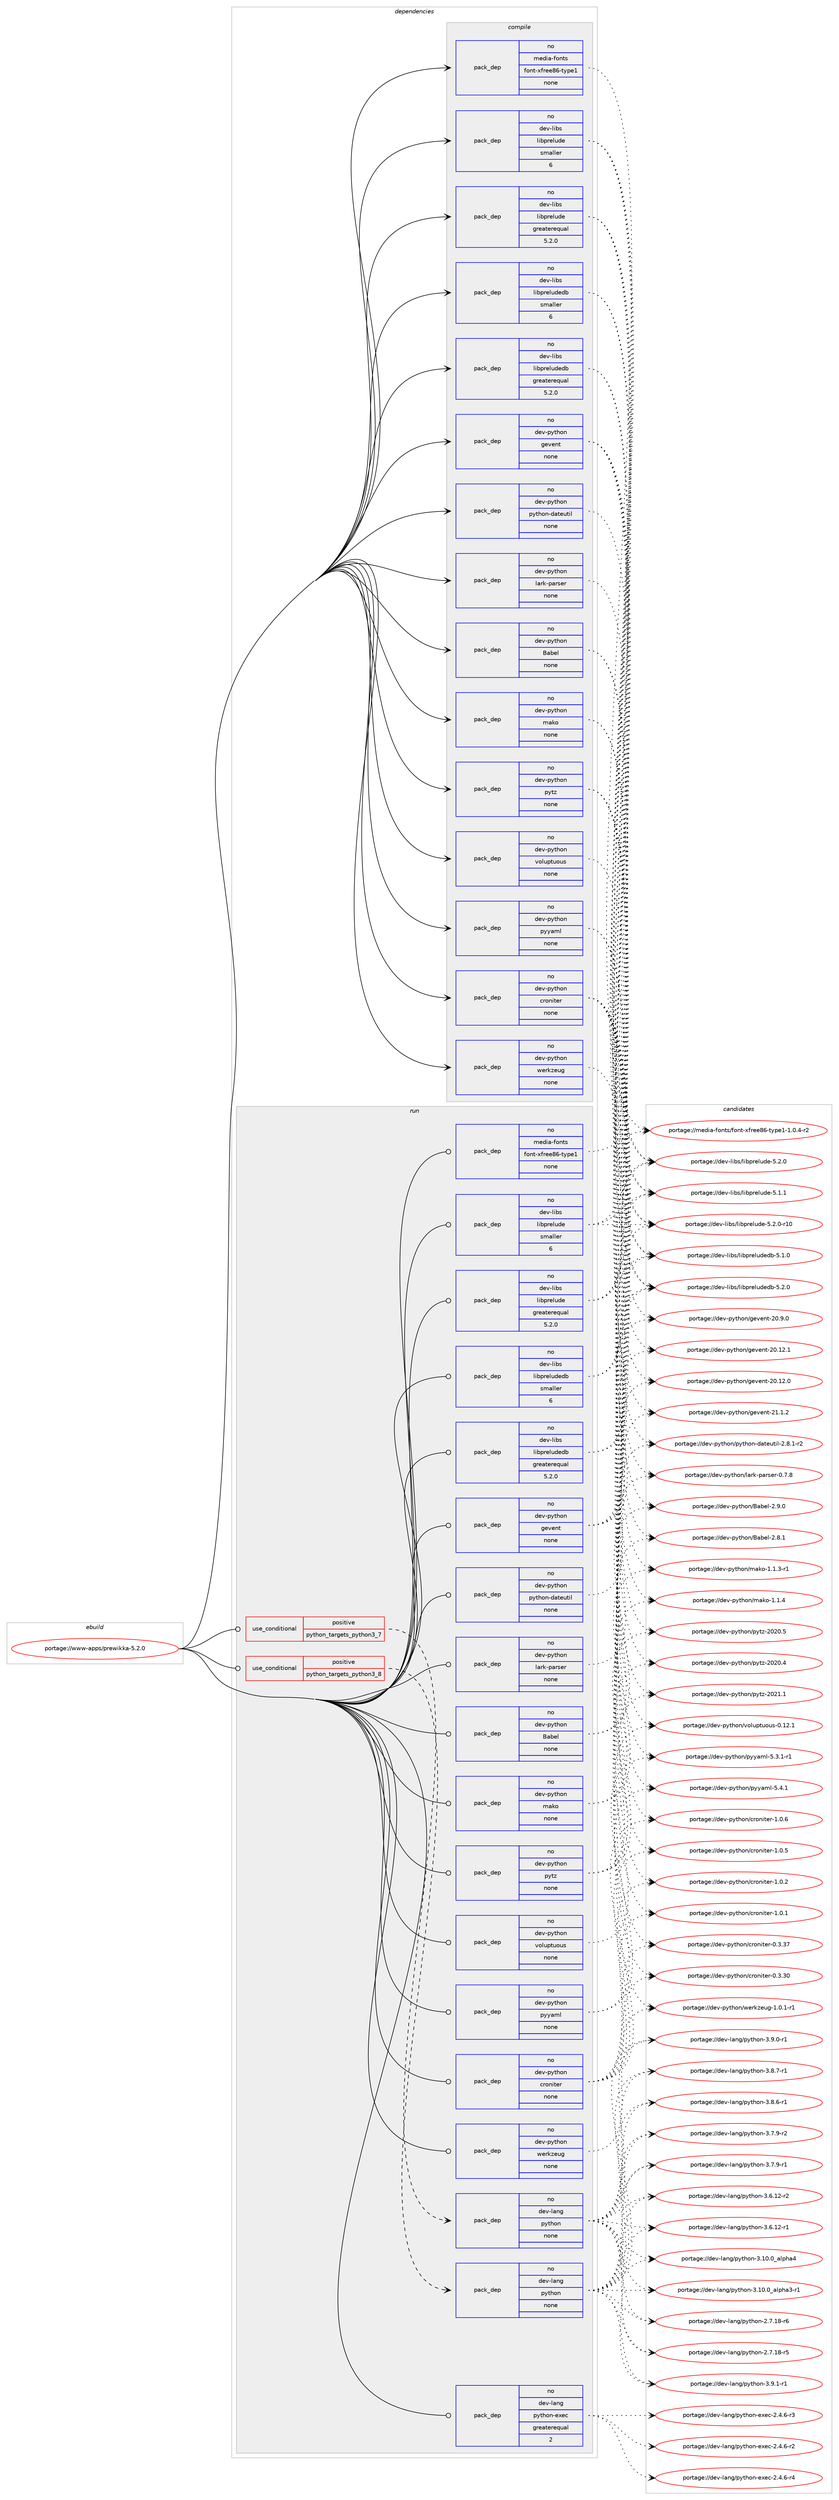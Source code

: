 digraph prolog {

# *************
# Graph options
# *************

newrank=true;
concentrate=true;
compound=true;
graph [rankdir=LR,fontname=Helvetica,fontsize=10,ranksep=1.5];#, ranksep=2.5, nodesep=0.2];
edge  [arrowhead=vee];
node  [fontname=Helvetica,fontsize=10];

# **********
# The ebuild
# **********

subgraph cluster_leftcol {
color=gray;
rank=same;
label=<<i>ebuild</i>>;
id [label="portage://www-apps/prewikka-5.2.0", color=red, width=4, href="../www-apps/prewikka-5.2.0.svg"];
}

# ****************
# The dependencies
# ****************

subgraph cluster_midcol {
color=gray;
label=<<i>dependencies</i>>;
subgraph cluster_compile {
fillcolor="#eeeeee";
style=filled;
label=<<i>compile</i>>;
subgraph pack3309 {
dependency4369 [label=<<TABLE BORDER="0" CELLBORDER="1" CELLSPACING="0" CELLPADDING="4" WIDTH="220"><TR><TD ROWSPAN="6" CELLPADDING="30">pack_dep</TD></TR><TR><TD WIDTH="110">no</TD></TR><TR><TD>dev-libs</TD></TR><TR><TD>libprelude</TD></TR><TR><TD>greaterequal</TD></TR><TR><TD>5.2.0</TD></TR></TABLE>>, shape=none, color=blue];
}
id:e -> dependency4369:w [weight=20,style="solid",arrowhead="vee"];
subgraph pack3310 {
dependency4370 [label=<<TABLE BORDER="0" CELLBORDER="1" CELLSPACING="0" CELLPADDING="4" WIDTH="220"><TR><TD ROWSPAN="6" CELLPADDING="30">pack_dep</TD></TR><TR><TD WIDTH="110">no</TD></TR><TR><TD>dev-libs</TD></TR><TR><TD>libprelude</TD></TR><TR><TD>smaller</TD></TR><TR><TD>6</TD></TR></TABLE>>, shape=none, color=blue];
}
id:e -> dependency4370:w [weight=20,style="solid",arrowhead="vee"];
subgraph pack3311 {
dependency4371 [label=<<TABLE BORDER="0" CELLBORDER="1" CELLSPACING="0" CELLPADDING="4" WIDTH="220"><TR><TD ROWSPAN="6" CELLPADDING="30">pack_dep</TD></TR><TR><TD WIDTH="110">no</TD></TR><TR><TD>dev-libs</TD></TR><TR><TD>libpreludedb</TD></TR><TR><TD>greaterequal</TD></TR><TR><TD>5.2.0</TD></TR></TABLE>>, shape=none, color=blue];
}
id:e -> dependency4371:w [weight=20,style="solid",arrowhead="vee"];
subgraph pack3312 {
dependency4372 [label=<<TABLE BORDER="0" CELLBORDER="1" CELLSPACING="0" CELLPADDING="4" WIDTH="220"><TR><TD ROWSPAN="6" CELLPADDING="30">pack_dep</TD></TR><TR><TD WIDTH="110">no</TD></TR><TR><TD>dev-libs</TD></TR><TR><TD>libpreludedb</TD></TR><TR><TD>smaller</TD></TR><TR><TD>6</TD></TR></TABLE>>, shape=none, color=blue];
}
id:e -> dependency4372:w [weight=20,style="solid",arrowhead="vee"];
subgraph pack3313 {
dependency4373 [label=<<TABLE BORDER="0" CELLBORDER="1" CELLSPACING="0" CELLPADDING="4" WIDTH="220"><TR><TD ROWSPAN="6" CELLPADDING="30">pack_dep</TD></TR><TR><TD WIDTH="110">no</TD></TR><TR><TD>dev-python</TD></TR><TR><TD>Babel</TD></TR><TR><TD>none</TD></TR><TR><TD></TD></TR></TABLE>>, shape=none, color=blue];
}
id:e -> dependency4373:w [weight=20,style="solid",arrowhead="vee"];
subgraph pack3314 {
dependency4374 [label=<<TABLE BORDER="0" CELLBORDER="1" CELLSPACING="0" CELLPADDING="4" WIDTH="220"><TR><TD ROWSPAN="6" CELLPADDING="30">pack_dep</TD></TR><TR><TD WIDTH="110">no</TD></TR><TR><TD>dev-python</TD></TR><TR><TD>croniter</TD></TR><TR><TD>none</TD></TR><TR><TD></TD></TR></TABLE>>, shape=none, color=blue];
}
id:e -> dependency4374:w [weight=20,style="solid",arrowhead="vee"];
subgraph pack3315 {
dependency4375 [label=<<TABLE BORDER="0" CELLBORDER="1" CELLSPACING="0" CELLPADDING="4" WIDTH="220"><TR><TD ROWSPAN="6" CELLPADDING="30">pack_dep</TD></TR><TR><TD WIDTH="110">no</TD></TR><TR><TD>dev-python</TD></TR><TR><TD>gevent</TD></TR><TR><TD>none</TD></TR><TR><TD></TD></TR></TABLE>>, shape=none, color=blue];
}
id:e -> dependency4375:w [weight=20,style="solid",arrowhead="vee"];
subgraph pack3316 {
dependency4376 [label=<<TABLE BORDER="0" CELLBORDER="1" CELLSPACING="0" CELLPADDING="4" WIDTH="220"><TR><TD ROWSPAN="6" CELLPADDING="30">pack_dep</TD></TR><TR><TD WIDTH="110">no</TD></TR><TR><TD>dev-python</TD></TR><TR><TD>lark-parser</TD></TR><TR><TD>none</TD></TR><TR><TD></TD></TR></TABLE>>, shape=none, color=blue];
}
id:e -> dependency4376:w [weight=20,style="solid",arrowhead="vee"];
subgraph pack3317 {
dependency4377 [label=<<TABLE BORDER="0" CELLBORDER="1" CELLSPACING="0" CELLPADDING="4" WIDTH="220"><TR><TD ROWSPAN="6" CELLPADDING="30">pack_dep</TD></TR><TR><TD WIDTH="110">no</TD></TR><TR><TD>dev-python</TD></TR><TR><TD>mako</TD></TR><TR><TD>none</TD></TR><TR><TD></TD></TR></TABLE>>, shape=none, color=blue];
}
id:e -> dependency4377:w [weight=20,style="solid",arrowhead="vee"];
subgraph pack3318 {
dependency4378 [label=<<TABLE BORDER="0" CELLBORDER="1" CELLSPACING="0" CELLPADDING="4" WIDTH="220"><TR><TD ROWSPAN="6" CELLPADDING="30">pack_dep</TD></TR><TR><TD WIDTH="110">no</TD></TR><TR><TD>dev-python</TD></TR><TR><TD>python-dateutil</TD></TR><TR><TD>none</TD></TR><TR><TD></TD></TR></TABLE>>, shape=none, color=blue];
}
id:e -> dependency4378:w [weight=20,style="solid",arrowhead="vee"];
subgraph pack3319 {
dependency4379 [label=<<TABLE BORDER="0" CELLBORDER="1" CELLSPACING="0" CELLPADDING="4" WIDTH="220"><TR><TD ROWSPAN="6" CELLPADDING="30">pack_dep</TD></TR><TR><TD WIDTH="110">no</TD></TR><TR><TD>dev-python</TD></TR><TR><TD>pytz</TD></TR><TR><TD>none</TD></TR><TR><TD></TD></TR></TABLE>>, shape=none, color=blue];
}
id:e -> dependency4379:w [weight=20,style="solid",arrowhead="vee"];
subgraph pack3320 {
dependency4380 [label=<<TABLE BORDER="0" CELLBORDER="1" CELLSPACING="0" CELLPADDING="4" WIDTH="220"><TR><TD ROWSPAN="6" CELLPADDING="30">pack_dep</TD></TR><TR><TD WIDTH="110">no</TD></TR><TR><TD>dev-python</TD></TR><TR><TD>pyyaml</TD></TR><TR><TD>none</TD></TR><TR><TD></TD></TR></TABLE>>, shape=none, color=blue];
}
id:e -> dependency4380:w [weight=20,style="solid",arrowhead="vee"];
subgraph pack3321 {
dependency4381 [label=<<TABLE BORDER="0" CELLBORDER="1" CELLSPACING="0" CELLPADDING="4" WIDTH="220"><TR><TD ROWSPAN="6" CELLPADDING="30">pack_dep</TD></TR><TR><TD WIDTH="110">no</TD></TR><TR><TD>dev-python</TD></TR><TR><TD>voluptuous</TD></TR><TR><TD>none</TD></TR><TR><TD></TD></TR></TABLE>>, shape=none, color=blue];
}
id:e -> dependency4381:w [weight=20,style="solid",arrowhead="vee"];
subgraph pack3322 {
dependency4382 [label=<<TABLE BORDER="0" CELLBORDER="1" CELLSPACING="0" CELLPADDING="4" WIDTH="220"><TR><TD ROWSPAN="6" CELLPADDING="30">pack_dep</TD></TR><TR><TD WIDTH="110">no</TD></TR><TR><TD>dev-python</TD></TR><TR><TD>werkzeug</TD></TR><TR><TD>none</TD></TR><TR><TD></TD></TR></TABLE>>, shape=none, color=blue];
}
id:e -> dependency4382:w [weight=20,style="solid",arrowhead="vee"];
subgraph pack3323 {
dependency4383 [label=<<TABLE BORDER="0" CELLBORDER="1" CELLSPACING="0" CELLPADDING="4" WIDTH="220"><TR><TD ROWSPAN="6" CELLPADDING="30">pack_dep</TD></TR><TR><TD WIDTH="110">no</TD></TR><TR><TD>media-fonts</TD></TR><TR><TD>font-xfree86-type1</TD></TR><TR><TD>none</TD></TR><TR><TD></TD></TR></TABLE>>, shape=none, color=blue];
}
id:e -> dependency4383:w [weight=20,style="solid",arrowhead="vee"];
}
subgraph cluster_compileandrun {
fillcolor="#eeeeee";
style=filled;
label=<<i>compile and run</i>>;
}
subgraph cluster_run {
fillcolor="#eeeeee";
style=filled;
label=<<i>run</i>>;
subgraph cond1012 {
dependency4384 [label=<<TABLE BORDER="0" CELLBORDER="1" CELLSPACING="0" CELLPADDING="4"><TR><TD ROWSPAN="3" CELLPADDING="10">use_conditional</TD></TR><TR><TD>positive</TD></TR><TR><TD>python_targets_python3_7</TD></TR></TABLE>>, shape=none, color=red];
subgraph pack3324 {
dependency4385 [label=<<TABLE BORDER="0" CELLBORDER="1" CELLSPACING="0" CELLPADDING="4" WIDTH="220"><TR><TD ROWSPAN="6" CELLPADDING="30">pack_dep</TD></TR><TR><TD WIDTH="110">no</TD></TR><TR><TD>dev-lang</TD></TR><TR><TD>python</TD></TR><TR><TD>none</TD></TR><TR><TD></TD></TR></TABLE>>, shape=none, color=blue];
}
dependency4384:e -> dependency4385:w [weight=20,style="dashed",arrowhead="vee"];
}
id:e -> dependency4384:w [weight=20,style="solid",arrowhead="odot"];
subgraph cond1013 {
dependency4386 [label=<<TABLE BORDER="0" CELLBORDER="1" CELLSPACING="0" CELLPADDING="4"><TR><TD ROWSPAN="3" CELLPADDING="10">use_conditional</TD></TR><TR><TD>positive</TD></TR><TR><TD>python_targets_python3_8</TD></TR></TABLE>>, shape=none, color=red];
subgraph pack3325 {
dependency4387 [label=<<TABLE BORDER="0" CELLBORDER="1" CELLSPACING="0" CELLPADDING="4" WIDTH="220"><TR><TD ROWSPAN="6" CELLPADDING="30">pack_dep</TD></TR><TR><TD WIDTH="110">no</TD></TR><TR><TD>dev-lang</TD></TR><TR><TD>python</TD></TR><TR><TD>none</TD></TR><TR><TD></TD></TR></TABLE>>, shape=none, color=blue];
}
dependency4386:e -> dependency4387:w [weight=20,style="dashed",arrowhead="vee"];
}
id:e -> dependency4386:w [weight=20,style="solid",arrowhead="odot"];
subgraph pack3326 {
dependency4388 [label=<<TABLE BORDER="0" CELLBORDER="1" CELLSPACING="0" CELLPADDING="4" WIDTH="220"><TR><TD ROWSPAN="6" CELLPADDING="30">pack_dep</TD></TR><TR><TD WIDTH="110">no</TD></TR><TR><TD>dev-lang</TD></TR><TR><TD>python-exec</TD></TR><TR><TD>greaterequal</TD></TR><TR><TD>2</TD></TR></TABLE>>, shape=none, color=blue];
}
id:e -> dependency4388:w [weight=20,style="solid",arrowhead="odot"];
subgraph pack3327 {
dependency4389 [label=<<TABLE BORDER="0" CELLBORDER="1" CELLSPACING="0" CELLPADDING="4" WIDTH="220"><TR><TD ROWSPAN="6" CELLPADDING="30">pack_dep</TD></TR><TR><TD WIDTH="110">no</TD></TR><TR><TD>dev-libs</TD></TR><TR><TD>libprelude</TD></TR><TR><TD>greaterequal</TD></TR><TR><TD>5.2.0</TD></TR></TABLE>>, shape=none, color=blue];
}
id:e -> dependency4389:w [weight=20,style="solid",arrowhead="odot"];
subgraph pack3328 {
dependency4390 [label=<<TABLE BORDER="0" CELLBORDER="1" CELLSPACING="0" CELLPADDING="4" WIDTH="220"><TR><TD ROWSPAN="6" CELLPADDING="30">pack_dep</TD></TR><TR><TD WIDTH="110">no</TD></TR><TR><TD>dev-libs</TD></TR><TR><TD>libprelude</TD></TR><TR><TD>smaller</TD></TR><TR><TD>6</TD></TR></TABLE>>, shape=none, color=blue];
}
id:e -> dependency4390:w [weight=20,style="solid",arrowhead="odot"];
subgraph pack3329 {
dependency4391 [label=<<TABLE BORDER="0" CELLBORDER="1" CELLSPACING="0" CELLPADDING="4" WIDTH="220"><TR><TD ROWSPAN="6" CELLPADDING="30">pack_dep</TD></TR><TR><TD WIDTH="110">no</TD></TR><TR><TD>dev-libs</TD></TR><TR><TD>libpreludedb</TD></TR><TR><TD>greaterequal</TD></TR><TR><TD>5.2.0</TD></TR></TABLE>>, shape=none, color=blue];
}
id:e -> dependency4391:w [weight=20,style="solid",arrowhead="odot"];
subgraph pack3330 {
dependency4392 [label=<<TABLE BORDER="0" CELLBORDER="1" CELLSPACING="0" CELLPADDING="4" WIDTH="220"><TR><TD ROWSPAN="6" CELLPADDING="30">pack_dep</TD></TR><TR><TD WIDTH="110">no</TD></TR><TR><TD>dev-libs</TD></TR><TR><TD>libpreludedb</TD></TR><TR><TD>smaller</TD></TR><TR><TD>6</TD></TR></TABLE>>, shape=none, color=blue];
}
id:e -> dependency4392:w [weight=20,style="solid",arrowhead="odot"];
subgraph pack3331 {
dependency4393 [label=<<TABLE BORDER="0" CELLBORDER="1" CELLSPACING="0" CELLPADDING="4" WIDTH="220"><TR><TD ROWSPAN="6" CELLPADDING="30">pack_dep</TD></TR><TR><TD WIDTH="110">no</TD></TR><TR><TD>dev-python</TD></TR><TR><TD>Babel</TD></TR><TR><TD>none</TD></TR><TR><TD></TD></TR></TABLE>>, shape=none, color=blue];
}
id:e -> dependency4393:w [weight=20,style="solid",arrowhead="odot"];
subgraph pack3332 {
dependency4394 [label=<<TABLE BORDER="0" CELLBORDER="1" CELLSPACING="0" CELLPADDING="4" WIDTH="220"><TR><TD ROWSPAN="6" CELLPADDING="30">pack_dep</TD></TR><TR><TD WIDTH="110">no</TD></TR><TR><TD>dev-python</TD></TR><TR><TD>croniter</TD></TR><TR><TD>none</TD></TR><TR><TD></TD></TR></TABLE>>, shape=none, color=blue];
}
id:e -> dependency4394:w [weight=20,style="solid",arrowhead="odot"];
subgraph pack3333 {
dependency4395 [label=<<TABLE BORDER="0" CELLBORDER="1" CELLSPACING="0" CELLPADDING="4" WIDTH="220"><TR><TD ROWSPAN="6" CELLPADDING="30">pack_dep</TD></TR><TR><TD WIDTH="110">no</TD></TR><TR><TD>dev-python</TD></TR><TR><TD>gevent</TD></TR><TR><TD>none</TD></TR><TR><TD></TD></TR></TABLE>>, shape=none, color=blue];
}
id:e -> dependency4395:w [weight=20,style="solid",arrowhead="odot"];
subgraph pack3334 {
dependency4396 [label=<<TABLE BORDER="0" CELLBORDER="1" CELLSPACING="0" CELLPADDING="4" WIDTH="220"><TR><TD ROWSPAN="6" CELLPADDING="30">pack_dep</TD></TR><TR><TD WIDTH="110">no</TD></TR><TR><TD>dev-python</TD></TR><TR><TD>lark-parser</TD></TR><TR><TD>none</TD></TR><TR><TD></TD></TR></TABLE>>, shape=none, color=blue];
}
id:e -> dependency4396:w [weight=20,style="solid",arrowhead="odot"];
subgraph pack3335 {
dependency4397 [label=<<TABLE BORDER="0" CELLBORDER="1" CELLSPACING="0" CELLPADDING="4" WIDTH="220"><TR><TD ROWSPAN="6" CELLPADDING="30">pack_dep</TD></TR><TR><TD WIDTH="110">no</TD></TR><TR><TD>dev-python</TD></TR><TR><TD>mako</TD></TR><TR><TD>none</TD></TR><TR><TD></TD></TR></TABLE>>, shape=none, color=blue];
}
id:e -> dependency4397:w [weight=20,style="solid",arrowhead="odot"];
subgraph pack3336 {
dependency4398 [label=<<TABLE BORDER="0" CELLBORDER="1" CELLSPACING="0" CELLPADDING="4" WIDTH="220"><TR><TD ROWSPAN="6" CELLPADDING="30">pack_dep</TD></TR><TR><TD WIDTH="110">no</TD></TR><TR><TD>dev-python</TD></TR><TR><TD>python-dateutil</TD></TR><TR><TD>none</TD></TR><TR><TD></TD></TR></TABLE>>, shape=none, color=blue];
}
id:e -> dependency4398:w [weight=20,style="solid",arrowhead="odot"];
subgraph pack3337 {
dependency4399 [label=<<TABLE BORDER="0" CELLBORDER="1" CELLSPACING="0" CELLPADDING="4" WIDTH="220"><TR><TD ROWSPAN="6" CELLPADDING="30">pack_dep</TD></TR><TR><TD WIDTH="110">no</TD></TR><TR><TD>dev-python</TD></TR><TR><TD>pytz</TD></TR><TR><TD>none</TD></TR><TR><TD></TD></TR></TABLE>>, shape=none, color=blue];
}
id:e -> dependency4399:w [weight=20,style="solid",arrowhead="odot"];
subgraph pack3338 {
dependency4400 [label=<<TABLE BORDER="0" CELLBORDER="1" CELLSPACING="0" CELLPADDING="4" WIDTH="220"><TR><TD ROWSPAN="6" CELLPADDING="30">pack_dep</TD></TR><TR><TD WIDTH="110">no</TD></TR><TR><TD>dev-python</TD></TR><TR><TD>pyyaml</TD></TR><TR><TD>none</TD></TR><TR><TD></TD></TR></TABLE>>, shape=none, color=blue];
}
id:e -> dependency4400:w [weight=20,style="solid",arrowhead="odot"];
subgraph pack3339 {
dependency4401 [label=<<TABLE BORDER="0" CELLBORDER="1" CELLSPACING="0" CELLPADDING="4" WIDTH="220"><TR><TD ROWSPAN="6" CELLPADDING="30">pack_dep</TD></TR><TR><TD WIDTH="110">no</TD></TR><TR><TD>dev-python</TD></TR><TR><TD>voluptuous</TD></TR><TR><TD>none</TD></TR><TR><TD></TD></TR></TABLE>>, shape=none, color=blue];
}
id:e -> dependency4401:w [weight=20,style="solid",arrowhead="odot"];
subgraph pack3340 {
dependency4402 [label=<<TABLE BORDER="0" CELLBORDER="1" CELLSPACING="0" CELLPADDING="4" WIDTH="220"><TR><TD ROWSPAN="6" CELLPADDING="30">pack_dep</TD></TR><TR><TD WIDTH="110">no</TD></TR><TR><TD>dev-python</TD></TR><TR><TD>werkzeug</TD></TR><TR><TD>none</TD></TR><TR><TD></TD></TR></TABLE>>, shape=none, color=blue];
}
id:e -> dependency4402:w [weight=20,style="solid",arrowhead="odot"];
subgraph pack3341 {
dependency4403 [label=<<TABLE BORDER="0" CELLBORDER="1" CELLSPACING="0" CELLPADDING="4" WIDTH="220"><TR><TD ROWSPAN="6" CELLPADDING="30">pack_dep</TD></TR><TR><TD WIDTH="110">no</TD></TR><TR><TD>media-fonts</TD></TR><TR><TD>font-xfree86-type1</TD></TR><TR><TD>none</TD></TR><TR><TD></TD></TR></TABLE>>, shape=none, color=blue];
}
id:e -> dependency4403:w [weight=20,style="solid",arrowhead="odot"];
}
}

# **************
# The candidates
# **************

subgraph cluster_choices {
rank=same;
color=gray;
label=<<i>candidates</i>>;

subgraph choice3309 {
color=black;
nodesep=1;
choice10010111845108105981154710810598112114101108117100101455346504648451144948 [label="portage://dev-libs/libprelude-5.2.0-r10", color=red, width=4,href="../dev-libs/libprelude-5.2.0-r10.svg"];
choice10010111845108105981154710810598112114101108117100101455346504648 [label="portage://dev-libs/libprelude-5.2.0", color=red, width=4,href="../dev-libs/libprelude-5.2.0.svg"];
choice10010111845108105981154710810598112114101108117100101455346494649 [label="portage://dev-libs/libprelude-5.1.1", color=red, width=4,href="../dev-libs/libprelude-5.1.1.svg"];
dependency4369:e -> choice10010111845108105981154710810598112114101108117100101455346504648451144948:w [style=dotted,weight="100"];
dependency4369:e -> choice10010111845108105981154710810598112114101108117100101455346504648:w [style=dotted,weight="100"];
dependency4369:e -> choice10010111845108105981154710810598112114101108117100101455346494649:w [style=dotted,weight="100"];
}
subgraph choice3310 {
color=black;
nodesep=1;
choice10010111845108105981154710810598112114101108117100101455346504648451144948 [label="portage://dev-libs/libprelude-5.2.0-r10", color=red, width=4,href="../dev-libs/libprelude-5.2.0-r10.svg"];
choice10010111845108105981154710810598112114101108117100101455346504648 [label="portage://dev-libs/libprelude-5.2.0", color=red, width=4,href="../dev-libs/libprelude-5.2.0.svg"];
choice10010111845108105981154710810598112114101108117100101455346494649 [label="portage://dev-libs/libprelude-5.1.1", color=red, width=4,href="../dev-libs/libprelude-5.1.1.svg"];
dependency4370:e -> choice10010111845108105981154710810598112114101108117100101455346504648451144948:w [style=dotted,weight="100"];
dependency4370:e -> choice10010111845108105981154710810598112114101108117100101455346504648:w [style=dotted,weight="100"];
dependency4370:e -> choice10010111845108105981154710810598112114101108117100101455346494649:w [style=dotted,weight="100"];
}
subgraph choice3311 {
color=black;
nodesep=1;
choice1001011184510810598115471081059811211410110811710010110098455346504648 [label="portage://dev-libs/libpreludedb-5.2.0", color=red, width=4,href="../dev-libs/libpreludedb-5.2.0.svg"];
choice1001011184510810598115471081059811211410110811710010110098455346494648 [label="portage://dev-libs/libpreludedb-5.1.0", color=red, width=4,href="../dev-libs/libpreludedb-5.1.0.svg"];
dependency4371:e -> choice1001011184510810598115471081059811211410110811710010110098455346504648:w [style=dotted,weight="100"];
dependency4371:e -> choice1001011184510810598115471081059811211410110811710010110098455346494648:w [style=dotted,weight="100"];
}
subgraph choice3312 {
color=black;
nodesep=1;
choice1001011184510810598115471081059811211410110811710010110098455346504648 [label="portage://dev-libs/libpreludedb-5.2.0", color=red, width=4,href="../dev-libs/libpreludedb-5.2.0.svg"];
choice1001011184510810598115471081059811211410110811710010110098455346494648 [label="portage://dev-libs/libpreludedb-5.1.0", color=red, width=4,href="../dev-libs/libpreludedb-5.1.0.svg"];
dependency4372:e -> choice1001011184510810598115471081059811211410110811710010110098455346504648:w [style=dotted,weight="100"];
dependency4372:e -> choice1001011184510810598115471081059811211410110811710010110098455346494648:w [style=dotted,weight="100"];
}
subgraph choice3313 {
color=black;
nodesep=1;
choice1001011184511212111610411111047669798101108455046574648 [label="portage://dev-python/Babel-2.9.0", color=red, width=4,href="../dev-python/Babel-2.9.0.svg"];
choice1001011184511212111610411111047669798101108455046564649 [label="portage://dev-python/Babel-2.8.1", color=red, width=4,href="../dev-python/Babel-2.8.1.svg"];
dependency4373:e -> choice1001011184511212111610411111047669798101108455046574648:w [style=dotted,weight="100"];
dependency4373:e -> choice1001011184511212111610411111047669798101108455046564649:w [style=dotted,weight="100"];
}
subgraph choice3314 {
color=black;
nodesep=1;
choice100101118451121211161041111104799114111110105116101114454946484654 [label="portage://dev-python/croniter-1.0.6", color=red, width=4,href="../dev-python/croniter-1.0.6.svg"];
choice100101118451121211161041111104799114111110105116101114454946484653 [label="portage://dev-python/croniter-1.0.5", color=red, width=4,href="../dev-python/croniter-1.0.5.svg"];
choice100101118451121211161041111104799114111110105116101114454946484650 [label="portage://dev-python/croniter-1.0.2", color=red, width=4,href="../dev-python/croniter-1.0.2.svg"];
choice100101118451121211161041111104799114111110105116101114454946484649 [label="portage://dev-python/croniter-1.0.1", color=red, width=4,href="../dev-python/croniter-1.0.1.svg"];
choice10010111845112121116104111110479911411111010511610111445484651465155 [label="portage://dev-python/croniter-0.3.37", color=red, width=4,href="../dev-python/croniter-0.3.37.svg"];
choice10010111845112121116104111110479911411111010511610111445484651465148 [label="portage://dev-python/croniter-0.3.30", color=red, width=4,href="../dev-python/croniter-0.3.30.svg"];
dependency4374:e -> choice100101118451121211161041111104799114111110105116101114454946484654:w [style=dotted,weight="100"];
dependency4374:e -> choice100101118451121211161041111104799114111110105116101114454946484653:w [style=dotted,weight="100"];
dependency4374:e -> choice100101118451121211161041111104799114111110105116101114454946484650:w [style=dotted,weight="100"];
dependency4374:e -> choice100101118451121211161041111104799114111110105116101114454946484649:w [style=dotted,weight="100"];
dependency4374:e -> choice10010111845112121116104111110479911411111010511610111445484651465155:w [style=dotted,weight="100"];
dependency4374:e -> choice10010111845112121116104111110479911411111010511610111445484651465148:w [style=dotted,weight="100"];
}
subgraph choice3315 {
color=black;
nodesep=1;
choice100101118451121211161041111104710310111810111011645504946494650 [label="portage://dev-python/gevent-21.1.2", color=red, width=4,href="../dev-python/gevent-21.1.2.svg"];
choice100101118451121211161041111104710310111810111011645504846574648 [label="portage://dev-python/gevent-20.9.0", color=red, width=4,href="../dev-python/gevent-20.9.0.svg"];
choice10010111845112121116104111110471031011181011101164550484649504649 [label="portage://dev-python/gevent-20.12.1", color=red, width=4,href="../dev-python/gevent-20.12.1.svg"];
choice10010111845112121116104111110471031011181011101164550484649504648 [label="portage://dev-python/gevent-20.12.0", color=red, width=4,href="../dev-python/gevent-20.12.0.svg"];
dependency4375:e -> choice100101118451121211161041111104710310111810111011645504946494650:w [style=dotted,weight="100"];
dependency4375:e -> choice100101118451121211161041111104710310111810111011645504846574648:w [style=dotted,weight="100"];
dependency4375:e -> choice10010111845112121116104111110471031011181011101164550484649504649:w [style=dotted,weight="100"];
dependency4375:e -> choice10010111845112121116104111110471031011181011101164550484649504648:w [style=dotted,weight="100"];
}
subgraph choice3316 {
color=black;
nodesep=1;
choice1001011184511212111610411111047108971141074511297114115101114454846554656 [label="portage://dev-python/lark-parser-0.7.8", color=red, width=4,href="../dev-python/lark-parser-0.7.8.svg"];
dependency4376:e -> choice1001011184511212111610411111047108971141074511297114115101114454846554656:w [style=dotted,weight="100"];
}
subgraph choice3317 {
color=black;
nodesep=1;
choice100101118451121211161041111104710997107111454946494652 [label="portage://dev-python/mako-1.1.4", color=red, width=4,href="../dev-python/mako-1.1.4.svg"];
choice1001011184511212111610411111047109971071114549464946514511449 [label="portage://dev-python/mako-1.1.3-r1", color=red, width=4,href="../dev-python/mako-1.1.3-r1.svg"];
dependency4377:e -> choice100101118451121211161041111104710997107111454946494652:w [style=dotted,weight="100"];
dependency4377:e -> choice1001011184511212111610411111047109971071114549464946514511449:w [style=dotted,weight="100"];
}
subgraph choice3318 {
color=black;
nodesep=1;
choice100101118451121211161041111104711212111610411111045100971161011171161051084550465646494511450 [label="portage://dev-python/python-dateutil-2.8.1-r2", color=red, width=4,href="../dev-python/python-dateutil-2.8.1-r2.svg"];
dependency4378:e -> choice100101118451121211161041111104711212111610411111045100971161011171161051084550465646494511450:w [style=dotted,weight="100"];
}
subgraph choice3319 {
color=black;
nodesep=1;
choice100101118451121211161041111104711212111612245504850494649 [label="portage://dev-python/pytz-2021.1", color=red, width=4,href="../dev-python/pytz-2021.1.svg"];
choice100101118451121211161041111104711212111612245504850484653 [label="portage://dev-python/pytz-2020.5", color=red, width=4,href="../dev-python/pytz-2020.5.svg"];
choice100101118451121211161041111104711212111612245504850484652 [label="portage://dev-python/pytz-2020.4", color=red, width=4,href="../dev-python/pytz-2020.4.svg"];
dependency4379:e -> choice100101118451121211161041111104711212111612245504850494649:w [style=dotted,weight="100"];
dependency4379:e -> choice100101118451121211161041111104711212111612245504850484653:w [style=dotted,weight="100"];
dependency4379:e -> choice100101118451121211161041111104711212111612245504850484652:w [style=dotted,weight="100"];
}
subgraph choice3320 {
color=black;
nodesep=1;
choice100101118451121211161041111104711212112197109108455346524649 [label="portage://dev-python/pyyaml-5.4.1", color=red, width=4,href="../dev-python/pyyaml-5.4.1.svg"];
choice1001011184511212111610411111047112121121971091084553465146494511449 [label="portage://dev-python/pyyaml-5.3.1-r1", color=red, width=4,href="../dev-python/pyyaml-5.3.1-r1.svg"];
dependency4380:e -> choice100101118451121211161041111104711212112197109108455346524649:w [style=dotted,weight="100"];
dependency4380:e -> choice1001011184511212111610411111047112121121971091084553465146494511449:w [style=dotted,weight="100"];
}
subgraph choice3321 {
color=black;
nodesep=1;
choice100101118451121211161041111104711811110811711211611711111711545484649504649 [label="portage://dev-python/voluptuous-0.12.1", color=red, width=4,href="../dev-python/voluptuous-0.12.1.svg"];
dependency4381:e -> choice100101118451121211161041111104711811110811711211611711111711545484649504649:w [style=dotted,weight="100"];
}
subgraph choice3322 {
color=black;
nodesep=1;
choice10010111845112121116104111110471191011141071221011171034549464846494511449 [label="portage://dev-python/werkzeug-1.0.1-r1", color=red, width=4,href="../dev-python/werkzeug-1.0.1-r1.svg"];
dependency4382:e -> choice10010111845112121116104111110471191011141071221011171034549464846494511449:w [style=dotted,weight="100"];
}
subgraph choice3323 {
color=black;
nodesep=1;
choice10910110010597451021111101161154710211111011645120102114101101565445116121112101494549464846524511450 [label="portage://media-fonts/font-xfree86-type1-1.0.4-r2", color=red, width=4,href="../media-fonts/font-xfree86-type1-1.0.4-r2.svg"];
dependency4383:e -> choice10910110010597451021111101161154710211111011645120102114101101565445116121112101494549464846524511450:w [style=dotted,weight="100"];
}
subgraph choice3324 {
color=black;
nodesep=1;
choice1001011184510897110103471121211161041111104551465746494511449 [label="portage://dev-lang/python-3.9.1-r1", color=red, width=4,href="../dev-lang/python-3.9.1-r1.svg"];
choice1001011184510897110103471121211161041111104551465746484511449 [label="portage://dev-lang/python-3.9.0-r1", color=red, width=4,href="../dev-lang/python-3.9.0-r1.svg"];
choice1001011184510897110103471121211161041111104551465646554511449 [label="portage://dev-lang/python-3.8.7-r1", color=red, width=4,href="../dev-lang/python-3.8.7-r1.svg"];
choice1001011184510897110103471121211161041111104551465646544511449 [label="portage://dev-lang/python-3.8.6-r1", color=red, width=4,href="../dev-lang/python-3.8.6-r1.svg"];
choice1001011184510897110103471121211161041111104551465546574511450 [label="portage://dev-lang/python-3.7.9-r2", color=red, width=4,href="../dev-lang/python-3.7.9-r2.svg"];
choice1001011184510897110103471121211161041111104551465546574511449 [label="portage://dev-lang/python-3.7.9-r1", color=red, width=4,href="../dev-lang/python-3.7.9-r1.svg"];
choice100101118451089711010347112121116104111110455146544649504511450 [label="portage://dev-lang/python-3.6.12-r2", color=red, width=4,href="../dev-lang/python-3.6.12-r2.svg"];
choice100101118451089711010347112121116104111110455146544649504511449 [label="portage://dev-lang/python-3.6.12-r1", color=red, width=4,href="../dev-lang/python-3.6.12-r1.svg"];
choice1001011184510897110103471121211161041111104551464948464895971081121049752 [label="portage://dev-lang/python-3.10.0_alpha4", color=red, width=4,href="../dev-lang/python-3.10.0_alpha4.svg"];
choice10010111845108971101034711212111610411111045514649484648959710811210497514511449 [label="portage://dev-lang/python-3.10.0_alpha3-r1", color=red, width=4,href="../dev-lang/python-3.10.0_alpha3-r1.svg"];
choice100101118451089711010347112121116104111110455046554649564511454 [label="portage://dev-lang/python-2.7.18-r6", color=red, width=4,href="../dev-lang/python-2.7.18-r6.svg"];
choice100101118451089711010347112121116104111110455046554649564511453 [label="portage://dev-lang/python-2.7.18-r5", color=red, width=4,href="../dev-lang/python-2.7.18-r5.svg"];
dependency4385:e -> choice1001011184510897110103471121211161041111104551465746494511449:w [style=dotted,weight="100"];
dependency4385:e -> choice1001011184510897110103471121211161041111104551465746484511449:w [style=dotted,weight="100"];
dependency4385:e -> choice1001011184510897110103471121211161041111104551465646554511449:w [style=dotted,weight="100"];
dependency4385:e -> choice1001011184510897110103471121211161041111104551465646544511449:w [style=dotted,weight="100"];
dependency4385:e -> choice1001011184510897110103471121211161041111104551465546574511450:w [style=dotted,weight="100"];
dependency4385:e -> choice1001011184510897110103471121211161041111104551465546574511449:w [style=dotted,weight="100"];
dependency4385:e -> choice100101118451089711010347112121116104111110455146544649504511450:w [style=dotted,weight="100"];
dependency4385:e -> choice100101118451089711010347112121116104111110455146544649504511449:w [style=dotted,weight="100"];
dependency4385:e -> choice1001011184510897110103471121211161041111104551464948464895971081121049752:w [style=dotted,weight="100"];
dependency4385:e -> choice10010111845108971101034711212111610411111045514649484648959710811210497514511449:w [style=dotted,weight="100"];
dependency4385:e -> choice100101118451089711010347112121116104111110455046554649564511454:w [style=dotted,weight="100"];
dependency4385:e -> choice100101118451089711010347112121116104111110455046554649564511453:w [style=dotted,weight="100"];
}
subgraph choice3325 {
color=black;
nodesep=1;
choice1001011184510897110103471121211161041111104551465746494511449 [label="portage://dev-lang/python-3.9.1-r1", color=red, width=4,href="../dev-lang/python-3.9.1-r1.svg"];
choice1001011184510897110103471121211161041111104551465746484511449 [label="portage://dev-lang/python-3.9.0-r1", color=red, width=4,href="../dev-lang/python-3.9.0-r1.svg"];
choice1001011184510897110103471121211161041111104551465646554511449 [label="portage://dev-lang/python-3.8.7-r1", color=red, width=4,href="../dev-lang/python-3.8.7-r1.svg"];
choice1001011184510897110103471121211161041111104551465646544511449 [label="portage://dev-lang/python-3.8.6-r1", color=red, width=4,href="../dev-lang/python-3.8.6-r1.svg"];
choice1001011184510897110103471121211161041111104551465546574511450 [label="portage://dev-lang/python-3.7.9-r2", color=red, width=4,href="../dev-lang/python-3.7.9-r2.svg"];
choice1001011184510897110103471121211161041111104551465546574511449 [label="portage://dev-lang/python-3.7.9-r1", color=red, width=4,href="../dev-lang/python-3.7.9-r1.svg"];
choice100101118451089711010347112121116104111110455146544649504511450 [label="portage://dev-lang/python-3.6.12-r2", color=red, width=4,href="../dev-lang/python-3.6.12-r2.svg"];
choice100101118451089711010347112121116104111110455146544649504511449 [label="portage://dev-lang/python-3.6.12-r1", color=red, width=4,href="../dev-lang/python-3.6.12-r1.svg"];
choice1001011184510897110103471121211161041111104551464948464895971081121049752 [label="portage://dev-lang/python-3.10.0_alpha4", color=red, width=4,href="../dev-lang/python-3.10.0_alpha4.svg"];
choice10010111845108971101034711212111610411111045514649484648959710811210497514511449 [label="portage://dev-lang/python-3.10.0_alpha3-r1", color=red, width=4,href="../dev-lang/python-3.10.0_alpha3-r1.svg"];
choice100101118451089711010347112121116104111110455046554649564511454 [label="portage://dev-lang/python-2.7.18-r6", color=red, width=4,href="../dev-lang/python-2.7.18-r6.svg"];
choice100101118451089711010347112121116104111110455046554649564511453 [label="portage://dev-lang/python-2.7.18-r5", color=red, width=4,href="../dev-lang/python-2.7.18-r5.svg"];
dependency4387:e -> choice1001011184510897110103471121211161041111104551465746494511449:w [style=dotted,weight="100"];
dependency4387:e -> choice1001011184510897110103471121211161041111104551465746484511449:w [style=dotted,weight="100"];
dependency4387:e -> choice1001011184510897110103471121211161041111104551465646554511449:w [style=dotted,weight="100"];
dependency4387:e -> choice1001011184510897110103471121211161041111104551465646544511449:w [style=dotted,weight="100"];
dependency4387:e -> choice1001011184510897110103471121211161041111104551465546574511450:w [style=dotted,weight="100"];
dependency4387:e -> choice1001011184510897110103471121211161041111104551465546574511449:w [style=dotted,weight="100"];
dependency4387:e -> choice100101118451089711010347112121116104111110455146544649504511450:w [style=dotted,weight="100"];
dependency4387:e -> choice100101118451089711010347112121116104111110455146544649504511449:w [style=dotted,weight="100"];
dependency4387:e -> choice1001011184510897110103471121211161041111104551464948464895971081121049752:w [style=dotted,weight="100"];
dependency4387:e -> choice10010111845108971101034711212111610411111045514649484648959710811210497514511449:w [style=dotted,weight="100"];
dependency4387:e -> choice100101118451089711010347112121116104111110455046554649564511454:w [style=dotted,weight="100"];
dependency4387:e -> choice100101118451089711010347112121116104111110455046554649564511453:w [style=dotted,weight="100"];
}
subgraph choice3326 {
color=black;
nodesep=1;
choice10010111845108971101034711212111610411111045101120101994550465246544511452 [label="portage://dev-lang/python-exec-2.4.6-r4", color=red, width=4,href="../dev-lang/python-exec-2.4.6-r4.svg"];
choice10010111845108971101034711212111610411111045101120101994550465246544511451 [label="portage://dev-lang/python-exec-2.4.6-r3", color=red, width=4,href="../dev-lang/python-exec-2.4.6-r3.svg"];
choice10010111845108971101034711212111610411111045101120101994550465246544511450 [label="portage://dev-lang/python-exec-2.4.6-r2", color=red, width=4,href="../dev-lang/python-exec-2.4.6-r2.svg"];
dependency4388:e -> choice10010111845108971101034711212111610411111045101120101994550465246544511452:w [style=dotted,weight="100"];
dependency4388:e -> choice10010111845108971101034711212111610411111045101120101994550465246544511451:w [style=dotted,weight="100"];
dependency4388:e -> choice10010111845108971101034711212111610411111045101120101994550465246544511450:w [style=dotted,weight="100"];
}
subgraph choice3327 {
color=black;
nodesep=1;
choice10010111845108105981154710810598112114101108117100101455346504648451144948 [label="portage://dev-libs/libprelude-5.2.0-r10", color=red, width=4,href="../dev-libs/libprelude-5.2.0-r10.svg"];
choice10010111845108105981154710810598112114101108117100101455346504648 [label="portage://dev-libs/libprelude-5.2.0", color=red, width=4,href="../dev-libs/libprelude-5.2.0.svg"];
choice10010111845108105981154710810598112114101108117100101455346494649 [label="portage://dev-libs/libprelude-5.1.1", color=red, width=4,href="../dev-libs/libprelude-5.1.1.svg"];
dependency4389:e -> choice10010111845108105981154710810598112114101108117100101455346504648451144948:w [style=dotted,weight="100"];
dependency4389:e -> choice10010111845108105981154710810598112114101108117100101455346504648:w [style=dotted,weight="100"];
dependency4389:e -> choice10010111845108105981154710810598112114101108117100101455346494649:w [style=dotted,weight="100"];
}
subgraph choice3328 {
color=black;
nodesep=1;
choice10010111845108105981154710810598112114101108117100101455346504648451144948 [label="portage://dev-libs/libprelude-5.2.0-r10", color=red, width=4,href="../dev-libs/libprelude-5.2.0-r10.svg"];
choice10010111845108105981154710810598112114101108117100101455346504648 [label="portage://dev-libs/libprelude-5.2.0", color=red, width=4,href="../dev-libs/libprelude-5.2.0.svg"];
choice10010111845108105981154710810598112114101108117100101455346494649 [label="portage://dev-libs/libprelude-5.1.1", color=red, width=4,href="../dev-libs/libprelude-5.1.1.svg"];
dependency4390:e -> choice10010111845108105981154710810598112114101108117100101455346504648451144948:w [style=dotted,weight="100"];
dependency4390:e -> choice10010111845108105981154710810598112114101108117100101455346504648:w [style=dotted,weight="100"];
dependency4390:e -> choice10010111845108105981154710810598112114101108117100101455346494649:w [style=dotted,weight="100"];
}
subgraph choice3329 {
color=black;
nodesep=1;
choice1001011184510810598115471081059811211410110811710010110098455346504648 [label="portage://dev-libs/libpreludedb-5.2.0", color=red, width=4,href="../dev-libs/libpreludedb-5.2.0.svg"];
choice1001011184510810598115471081059811211410110811710010110098455346494648 [label="portage://dev-libs/libpreludedb-5.1.0", color=red, width=4,href="../dev-libs/libpreludedb-5.1.0.svg"];
dependency4391:e -> choice1001011184510810598115471081059811211410110811710010110098455346504648:w [style=dotted,weight="100"];
dependency4391:e -> choice1001011184510810598115471081059811211410110811710010110098455346494648:w [style=dotted,weight="100"];
}
subgraph choice3330 {
color=black;
nodesep=1;
choice1001011184510810598115471081059811211410110811710010110098455346504648 [label="portage://dev-libs/libpreludedb-5.2.0", color=red, width=4,href="../dev-libs/libpreludedb-5.2.0.svg"];
choice1001011184510810598115471081059811211410110811710010110098455346494648 [label="portage://dev-libs/libpreludedb-5.1.0", color=red, width=4,href="../dev-libs/libpreludedb-5.1.0.svg"];
dependency4392:e -> choice1001011184510810598115471081059811211410110811710010110098455346504648:w [style=dotted,weight="100"];
dependency4392:e -> choice1001011184510810598115471081059811211410110811710010110098455346494648:w [style=dotted,weight="100"];
}
subgraph choice3331 {
color=black;
nodesep=1;
choice1001011184511212111610411111047669798101108455046574648 [label="portage://dev-python/Babel-2.9.0", color=red, width=4,href="../dev-python/Babel-2.9.0.svg"];
choice1001011184511212111610411111047669798101108455046564649 [label="portage://dev-python/Babel-2.8.1", color=red, width=4,href="../dev-python/Babel-2.8.1.svg"];
dependency4393:e -> choice1001011184511212111610411111047669798101108455046574648:w [style=dotted,weight="100"];
dependency4393:e -> choice1001011184511212111610411111047669798101108455046564649:w [style=dotted,weight="100"];
}
subgraph choice3332 {
color=black;
nodesep=1;
choice100101118451121211161041111104799114111110105116101114454946484654 [label="portage://dev-python/croniter-1.0.6", color=red, width=4,href="../dev-python/croniter-1.0.6.svg"];
choice100101118451121211161041111104799114111110105116101114454946484653 [label="portage://dev-python/croniter-1.0.5", color=red, width=4,href="../dev-python/croniter-1.0.5.svg"];
choice100101118451121211161041111104799114111110105116101114454946484650 [label="portage://dev-python/croniter-1.0.2", color=red, width=4,href="../dev-python/croniter-1.0.2.svg"];
choice100101118451121211161041111104799114111110105116101114454946484649 [label="portage://dev-python/croniter-1.0.1", color=red, width=4,href="../dev-python/croniter-1.0.1.svg"];
choice10010111845112121116104111110479911411111010511610111445484651465155 [label="portage://dev-python/croniter-0.3.37", color=red, width=4,href="../dev-python/croniter-0.3.37.svg"];
choice10010111845112121116104111110479911411111010511610111445484651465148 [label="portage://dev-python/croniter-0.3.30", color=red, width=4,href="../dev-python/croniter-0.3.30.svg"];
dependency4394:e -> choice100101118451121211161041111104799114111110105116101114454946484654:w [style=dotted,weight="100"];
dependency4394:e -> choice100101118451121211161041111104799114111110105116101114454946484653:w [style=dotted,weight="100"];
dependency4394:e -> choice100101118451121211161041111104799114111110105116101114454946484650:w [style=dotted,weight="100"];
dependency4394:e -> choice100101118451121211161041111104799114111110105116101114454946484649:w [style=dotted,weight="100"];
dependency4394:e -> choice10010111845112121116104111110479911411111010511610111445484651465155:w [style=dotted,weight="100"];
dependency4394:e -> choice10010111845112121116104111110479911411111010511610111445484651465148:w [style=dotted,weight="100"];
}
subgraph choice3333 {
color=black;
nodesep=1;
choice100101118451121211161041111104710310111810111011645504946494650 [label="portage://dev-python/gevent-21.1.2", color=red, width=4,href="../dev-python/gevent-21.1.2.svg"];
choice100101118451121211161041111104710310111810111011645504846574648 [label="portage://dev-python/gevent-20.9.0", color=red, width=4,href="../dev-python/gevent-20.9.0.svg"];
choice10010111845112121116104111110471031011181011101164550484649504649 [label="portage://dev-python/gevent-20.12.1", color=red, width=4,href="../dev-python/gevent-20.12.1.svg"];
choice10010111845112121116104111110471031011181011101164550484649504648 [label="portage://dev-python/gevent-20.12.0", color=red, width=4,href="../dev-python/gevent-20.12.0.svg"];
dependency4395:e -> choice100101118451121211161041111104710310111810111011645504946494650:w [style=dotted,weight="100"];
dependency4395:e -> choice100101118451121211161041111104710310111810111011645504846574648:w [style=dotted,weight="100"];
dependency4395:e -> choice10010111845112121116104111110471031011181011101164550484649504649:w [style=dotted,weight="100"];
dependency4395:e -> choice10010111845112121116104111110471031011181011101164550484649504648:w [style=dotted,weight="100"];
}
subgraph choice3334 {
color=black;
nodesep=1;
choice1001011184511212111610411111047108971141074511297114115101114454846554656 [label="portage://dev-python/lark-parser-0.7.8", color=red, width=4,href="../dev-python/lark-parser-0.7.8.svg"];
dependency4396:e -> choice1001011184511212111610411111047108971141074511297114115101114454846554656:w [style=dotted,weight="100"];
}
subgraph choice3335 {
color=black;
nodesep=1;
choice100101118451121211161041111104710997107111454946494652 [label="portage://dev-python/mako-1.1.4", color=red, width=4,href="../dev-python/mako-1.1.4.svg"];
choice1001011184511212111610411111047109971071114549464946514511449 [label="portage://dev-python/mako-1.1.3-r1", color=red, width=4,href="../dev-python/mako-1.1.3-r1.svg"];
dependency4397:e -> choice100101118451121211161041111104710997107111454946494652:w [style=dotted,weight="100"];
dependency4397:e -> choice1001011184511212111610411111047109971071114549464946514511449:w [style=dotted,weight="100"];
}
subgraph choice3336 {
color=black;
nodesep=1;
choice100101118451121211161041111104711212111610411111045100971161011171161051084550465646494511450 [label="portage://dev-python/python-dateutil-2.8.1-r2", color=red, width=4,href="../dev-python/python-dateutil-2.8.1-r2.svg"];
dependency4398:e -> choice100101118451121211161041111104711212111610411111045100971161011171161051084550465646494511450:w [style=dotted,weight="100"];
}
subgraph choice3337 {
color=black;
nodesep=1;
choice100101118451121211161041111104711212111612245504850494649 [label="portage://dev-python/pytz-2021.1", color=red, width=4,href="../dev-python/pytz-2021.1.svg"];
choice100101118451121211161041111104711212111612245504850484653 [label="portage://dev-python/pytz-2020.5", color=red, width=4,href="../dev-python/pytz-2020.5.svg"];
choice100101118451121211161041111104711212111612245504850484652 [label="portage://dev-python/pytz-2020.4", color=red, width=4,href="../dev-python/pytz-2020.4.svg"];
dependency4399:e -> choice100101118451121211161041111104711212111612245504850494649:w [style=dotted,weight="100"];
dependency4399:e -> choice100101118451121211161041111104711212111612245504850484653:w [style=dotted,weight="100"];
dependency4399:e -> choice100101118451121211161041111104711212111612245504850484652:w [style=dotted,weight="100"];
}
subgraph choice3338 {
color=black;
nodesep=1;
choice100101118451121211161041111104711212112197109108455346524649 [label="portage://dev-python/pyyaml-5.4.1", color=red, width=4,href="../dev-python/pyyaml-5.4.1.svg"];
choice1001011184511212111610411111047112121121971091084553465146494511449 [label="portage://dev-python/pyyaml-5.3.1-r1", color=red, width=4,href="../dev-python/pyyaml-5.3.1-r1.svg"];
dependency4400:e -> choice100101118451121211161041111104711212112197109108455346524649:w [style=dotted,weight="100"];
dependency4400:e -> choice1001011184511212111610411111047112121121971091084553465146494511449:w [style=dotted,weight="100"];
}
subgraph choice3339 {
color=black;
nodesep=1;
choice100101118451121211161041111104711811110811711211611711111711545484649504649 [label="portage://dev-python/voluptuous-0.12.1", color=red, width=4,href="../dev-python/voluptuous-0.12.1.svg"];
dependency4401:e -> choice100101118451121211161041111104711811110811711211611711111711545484649504649:w [style=dotted,weight="100"];
}
subgraph choice3340 {
color=black;
nodesep=1;
choice10010111845112121116104111110471191011141071221011171034549464846494511449 [label="portage://dev-python/werkzeug-1.0.1-r1", color=red, width=4,href="../dev-python/werkzeug-1.0.1-r1.svg"];
dependency4402:e -> choice10010111845112121116104111110471191011141071221011171034549464846494511449:w [style=dotted,weight="100"];
}
subgraph choice3341 {
color=black;
nodesep=1;
choice10910110010597451021111101161154710211111011645120102114101101565445116121112101494549464846524511450 [label="portage://media-fonts/font-xfree86-type1-1.0.4-r2", color=red, width=4,href="../media-fonts/font-xfree86-type1-1.0.4-r2.svg"];
dependency4403:e -> choice10910110010597451021111101161154710211111011645120102114101101565445116121112101494549464846524511450:w [style=dotted,weight="100"];
}
}

}
